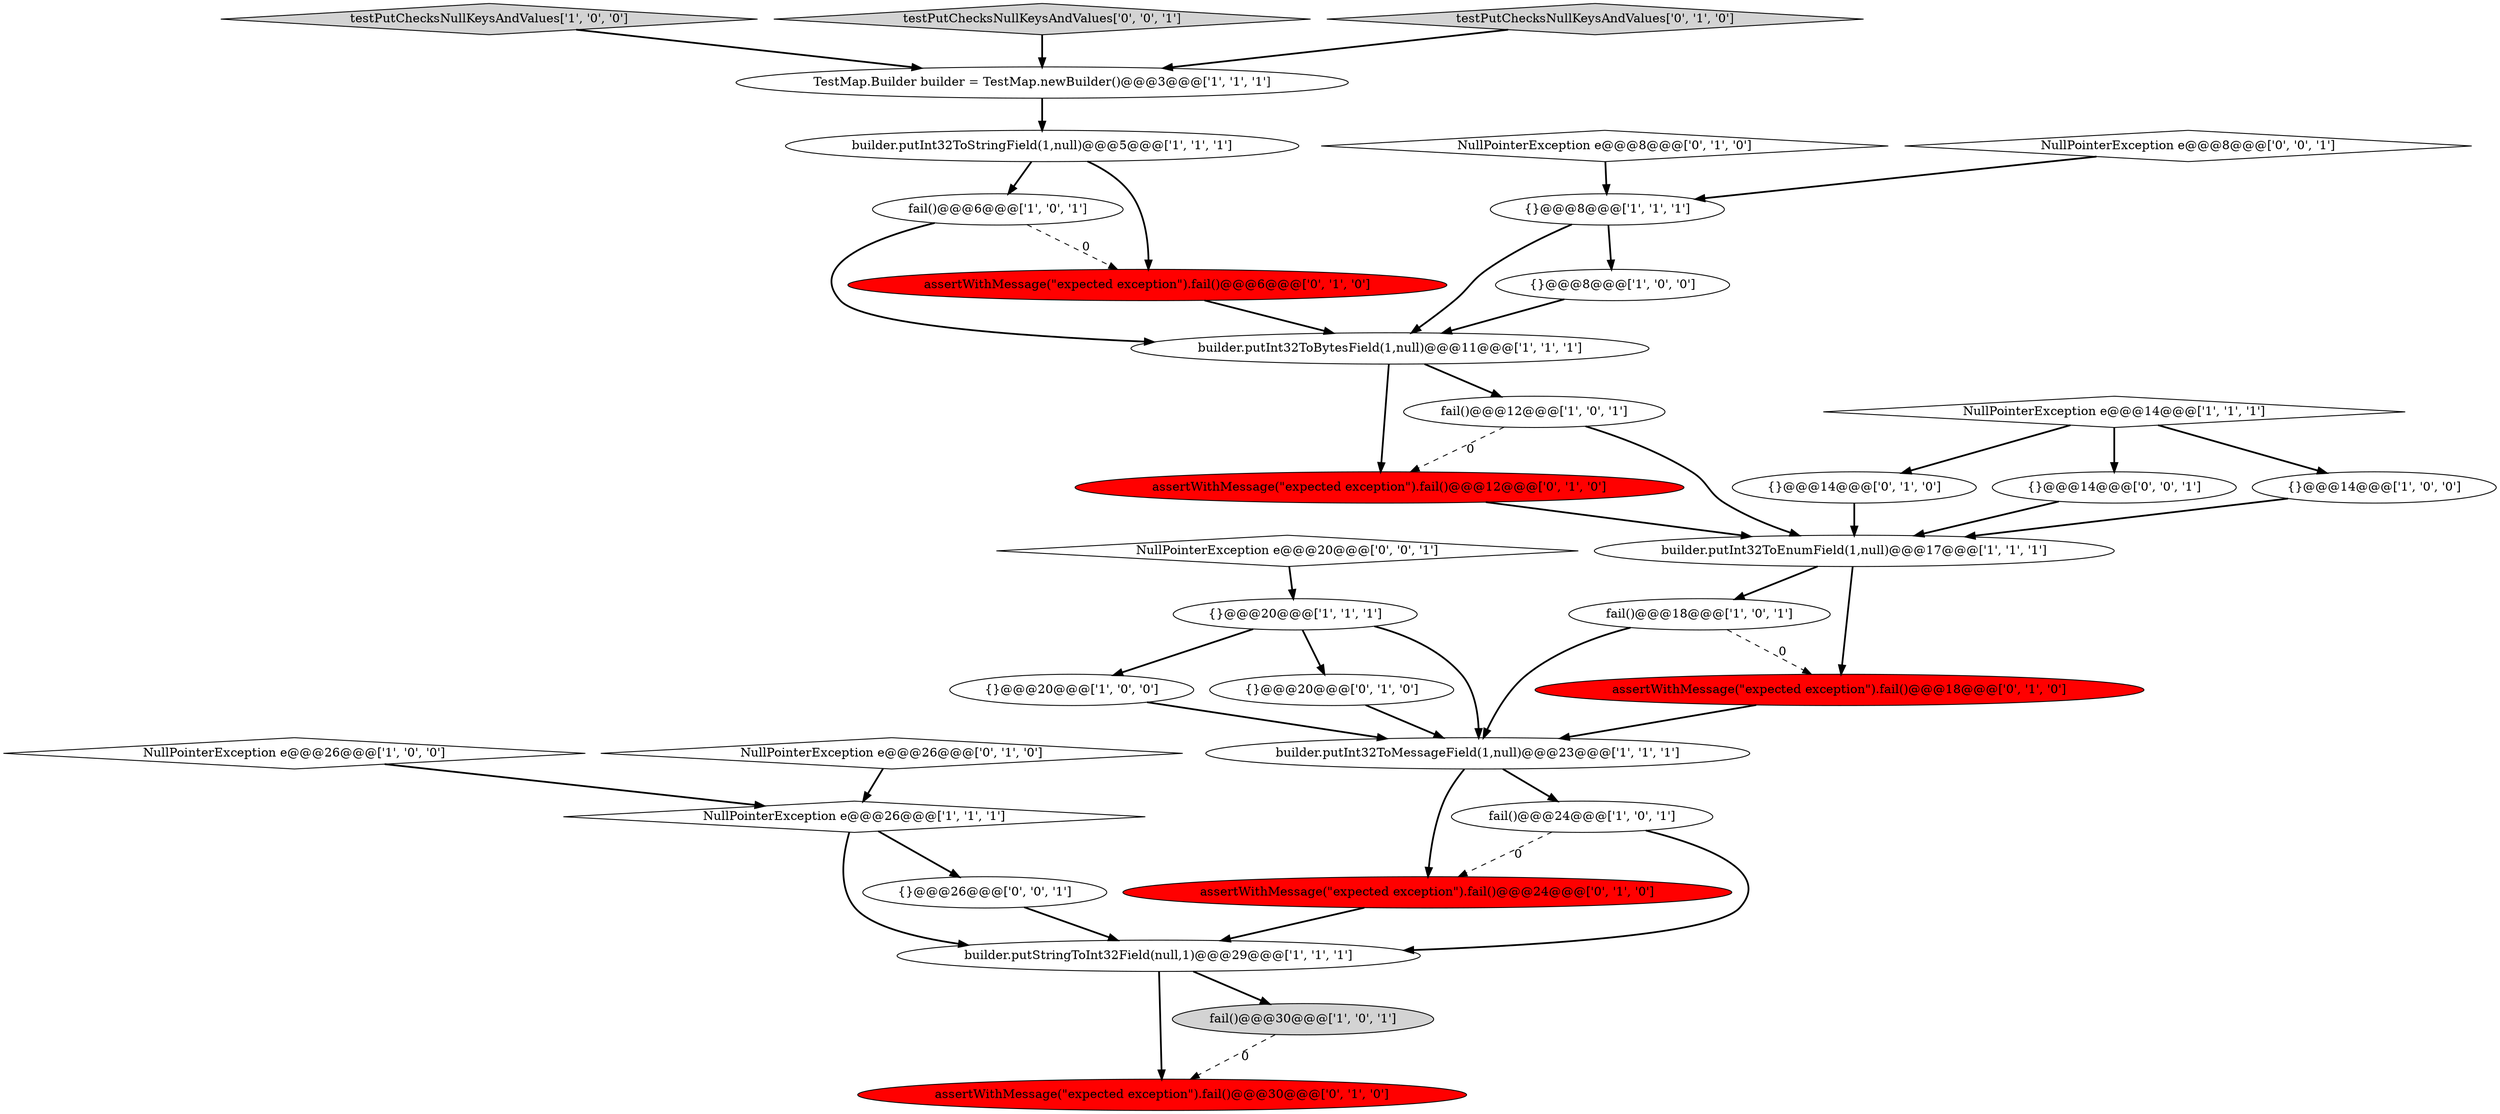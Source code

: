 digraph {
24 [style = filled, label = "assertWithMessage(\"expected exception\").fail()@@@30@@@['0', '1', '0']", fillcolor = red, shape = ellipse image = "AAA1AAABBB2BBB"];
6 [style = filled, label = "fail()@@@30@@@['1', '0', '1']", fillcolor = lightgray, shape = ellipse image = "AAA0AAABBB1BBB"];
8 [style = filled, label = "fail()@@@6@@@['1', '0', '1']", fillcolor = white, shape = ellipse image = "AAA0AAABBB1BBB"];
5 [style = filled, label = "{}@@@20@@@['1', '0', '0']", fillcolor = white, shape = ellipse image = "AAA0AAABBB1BBB"];
19 [style = filled, label = "TestMap.Builder builder = TestMap.newBuilder()@@@3@@@['1', '1', '1']", fillcolor = white, shape = ellipse image = "AAA0AAABBB1BBB"];
13 [style = filled, label = "testPutChecksNullKeysAndValues['1', '0', '0']", fillcolor = lightgray, shape = diamond image = "AAA0AAABBB1BBB"];
28 [style = filled, label = "assertWithMessage(\"expected exception\").fail()@@@12@@@['0', '1', '0']", fillcolor = red, shape = ellipse image = "AAA1AAABBB2BBB"];
20 [style = filled, label = "{}@@@20@@@['0', '1', '0']", fillcolor = white, shape = ellipse image = "AAA0AAABBB2BBB"];
18 [style = filled, label = "{}@@@8@@@['1', '1', '1']", fillcolor = white, shape = ellipse image = "AAA0AAABBB1BBB"];
32 [style = filled, label = "testPutChecksNullKeysAndValues['0', '0', '1']", fillcolor = lightgray, shape = diamond image = "AAA0AAABBB3BBB"];
7 [style = filled, label = "NullPointerException e@@@26@@@['1', '0', '0']", fillcolor = white, shape = diamond image = "AAA0AAABBB1BBB"];
29 [style = filled, label = "assertWithMessage(\"expected exception\").fail()@@@18@@@['0', '1', '0']", fillcolor = red, shape = ellipse image = "AAA1AAABBB2BBB"];
25 [style = filled, label = "testPutChecksNullKeysAndValues['0', '1', '0']", fillcolor = lightgray, shape = diamond image = "AAA0AAABBB2BBB"];
17 [style = filled, label = "NullPointerException e@@@26@@@['1', '1', '1']", fillcolor = white, shape = diamond image = "AAA0AAABBB1BBB"];
22 [style = filled, label = "{}@@@14@@@['0', '1', '0']", fillcolor = white, shape = ellipse image = "AAA0AAABBB2BBB"];
21 [style = filled, label = "NullPointerException e@@@26@@@['0', '1', '0']", fillcolor = white, shape = diamond image = "AAA0AAABBB2BBB"];
16 [style = filled, label = "builder.putInt32ToStringField(1,null)@@@5@@@['1', '1', '1']", fillcolor = white, shape = ellipse image = "AAA0AAABBB1BBB"];
27 [style = filled, label = "assertWithMessage(\"expected exception\").fail()@@@6@@@['0', '1', '0']", fillcolor = red, shape = ellipse image = "AAA1AAABBB2BBB"];
14 [style = filled, label = "{}@@@8@@@['1', '0', '0']", fillcolor = white, shape = ellipse image = "AAA0AAABBB1BBB"];
26 [style = filled, label = "NullPointerException e@@@8@@@['0', '1', '0']", fillcolor = white, shape = diamond image = "AAA0AAABBB2BBB"];
15 [style = filled, label = "NullPointerException e@@@14@@@['1', '1', '1']", fillcolor = white, shape = diamond image = "AAA0AAABBB1BBB"];
0 [style = filled, label = "builder.putInt32ToBytesField(1,null)@@@11@@@['1', '1', '1']", fillcolor = white, shape = ellipse image = "AAA0AAABBB1BBB"];
10 [style = filled, label = "fail()@@@12@@@['1', '0', '1']", fillcolor = white, shape = ellipse image = "AAA0AAABBB1BBB"];
2 [style = filled, label = "builder.putInt32ToMessageField(1,null)@@@23@@@['1', '1', '1']", fillcolor = white, shape = ellipse image = "AAA0AAABBB1BBB"];
34 [style = filled, label = "NullPointerException e@@@20@@@['0', '0', '1']", fillcolor = white, shape = diamond image = "AAA0AAABBB3BBB"];
30 [style = filled, label = "{}@@@14@@@['0', '0', '1']", fillcolor = white, shape = ellipse image = "AAA0AAABBB3BBB"];
23 [style = filled, label = "assertWithMessage(\"expected exception\").fail()@@@24@@@['0', '1', '0']", fillcolor = red, shape = ellipse image = "AAA1AAABBB2BBB"];
1 [style = filled, label = "{}@@@14@@@['1', '0', '0']", fillcolor = white, shape = ellipse image = "AAA0AAABBB1BBB"];
9 [style = filled, label = "fail()@@@24@@@['1', '0', '1']", fillcolor = white, shape = ellipse image = "AAA0AAABBB1BBB"];
4 [style = filled, label = "builder.putInt32ToEnumField(1,null)@@@17@@@['1', '1', '1']", fillcolor = white, shape = ellipse image = "AAA0AAABBB1BBB"];
3 [style = filled, label = "fail()@@@18@@@['1', '0', '1']", fillcolor = white, shape = ellipse image = "AAA0AAABBB1BBB"];
33 [style = filled, label = "NullPointerException e@@@8@@@['0', '0', '1']", fillcolor = white, shape = diamond image = "AAA0AAABBB3BBB"];
31 [style = filled, label = "{}@@@26@@@['0', '0', '1']", fillcolor = white, shape = ellipse image = "AAA0AAABBB3BBB"];
12 [style = filled, label = "{}@@@20@@@['1', '1', '1']", fillcolor = white, shape = ellipse image = "AAA0AAABBB1BBB"];
11 [style = filled, label = "builder.putStringToInt32Field(null,1)@@@29@@@['1', '1', '1']", fillcolor = white, shape = ellipse image = "AAA0AAABBB1BBB"];
3->29 [style = dashed, label="0"];
4->3 [style = bold, label=""];
1->4 [style = bold, label=""];
7->17 [style = bold, label=""];
12->5 [style = bold, label=""];
9->11 [style = bold, label=""];
16->27 [style = bold, label=""];
16->8 [style = bold, label=""];
27->0 [style = bold, label=""];
17->31 [style = bold, label=""];
11->6 [style = bold, label=""];
12->20 [style = bold, label=""];
10->28 [style = dashed, label="0"];
4->29 [style = bold, label=""];
15->30 [style = bold, label=""];
2->9 [style = bold, label=""];
32->19 [style = bold, label=""];
34->12 [style = bold, label=""];
11->24 [style = bold, label=""];
9->23 [style = dashed, label="0"];
31->11 [style = bold, label=""];
15->22 [style = bold, label=""];
19->16 [style = bold, label=""];
22->4 [style = bold, label=""];
20->2 [style = bold, label=""];
8->0 [style = bold, label=""];
2->23 [style = bold, label=""];
5->2 [style = bold, label=""];
0->10 [style = bold, label=""];
13->19 [style = bold, label=""];
29->2 [style = bold, label=""];
12->2 [style = bold, label=""];
14->0 [style = bold, label=""];
3->2 [style = bold, label=""];
33->18 [style = bold, label=""];
15->1 [style = bold, label=""];
30->4 [style = bold, label=""];
6->24 [style = dashed, label="0"];
25->19 [style = bold, label=""];
10->4 [style = bold, label=""];
8->27 [style = dashed, label="0"];
23->11 [style = bold, label=""];
21->17 [style = bold, label=""];
18->14 [style = bold, label=""];
18->0 [style = bold, label=""];
0->28 [style = bold, label=""];
28->4 [style = bold, label=""];
26->18 [style = bold, label=""];
17->11 [style = bold, label=""];
}
